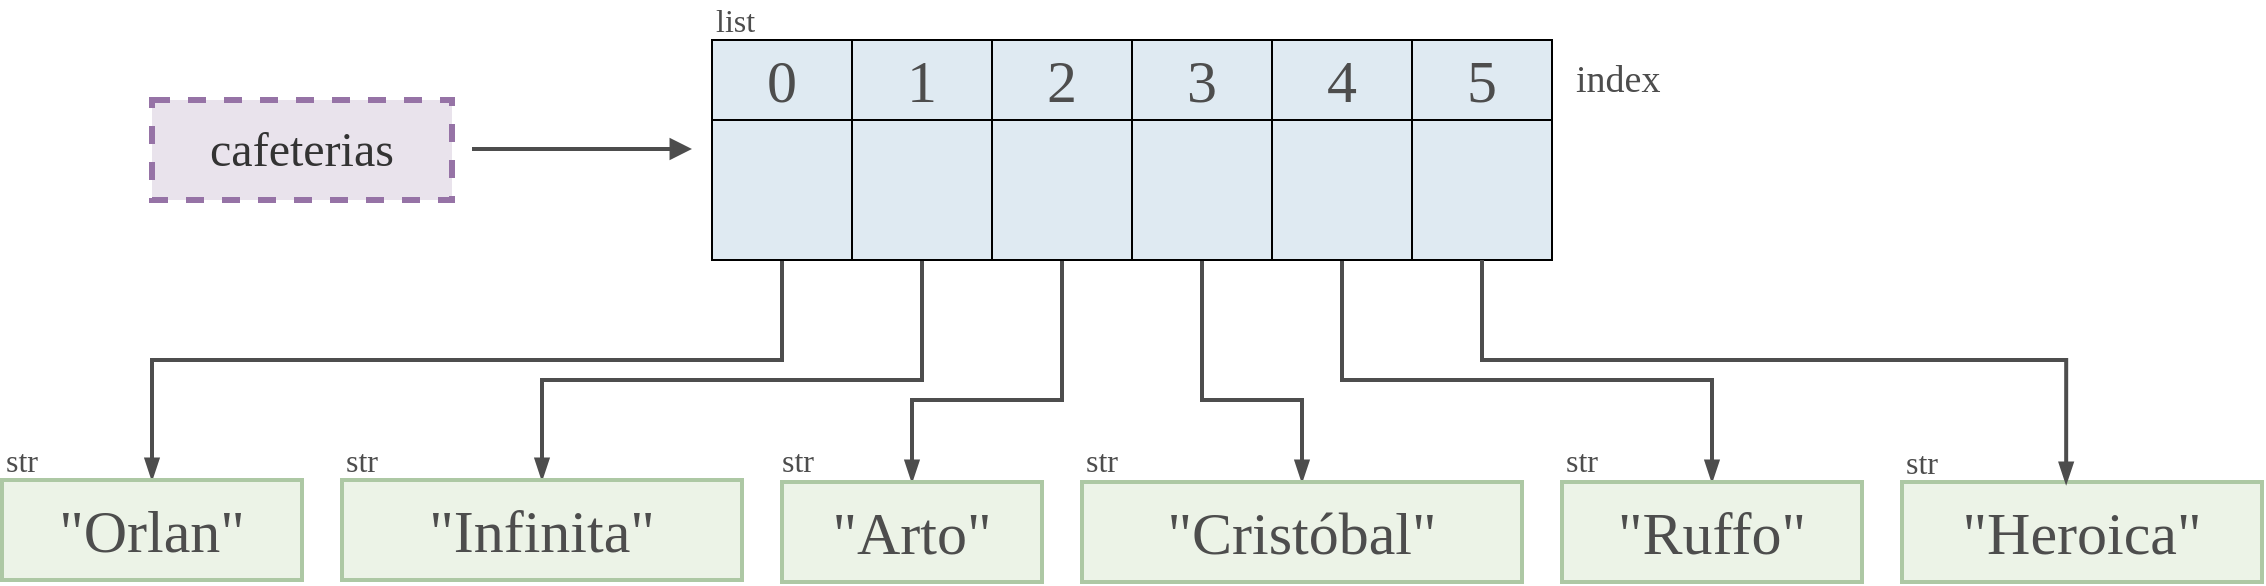 <mxfile version="27.0.2">
  <diagram id="CZdY7CtGrKhzmkFzMvzD" name="Page-1">
    <mxGraphModel dx="1661" dy="973" grid="1" gridSize="10" guides="1" tooltips="1" connect="1" arrows="1" fold="1" page="1" pageScale="1" pageWidth="850" pageHeight="1100" math="0" shadow="0">
      <root>
        <mxCell id="0" />
        <mxCell id="1" parent="0" />
        <mxCell id="XHv80rR2euIG-9aC34go-79" style="edgeStyle=orthogonalEdgeStyle;rounded=0;orthogonalLoop=1;jettySize=auto;html=1;exitX=0.5;exitY=1;exitDx=0;exitDy=0;entryX=0.5;entryY=0;entryDx=0;entryDy=0;strokeWidth=2;strokeColor=#4D4D4D;endArrow=blockThin;endFill=1;" edge="1" parent="1" source="XHv80rR2euIG-9aC34go-67" target="XHv80rR2euIG-9aC34go-73">
          <mxGeometry relative="1" as="geometry">
            <Array as="points">
              <mxPoint x="650" y="500" />
              <mxPoint x="335" y="500" />
            </Array>
          </mxGeometry>
        </mxCell>
        <mxCell id="XHv80rR2euIG-9aC34go-67" value="" style="rounded=0;whiteSpace=wrap;html=1;strokeWidth=1;fillColor=#DFEAF2;" vertex="1" parent="1">
          <mxGeometry x="615" y="380" width="70" height="70" as="geometry" />
        </mxCell>
        <mxCell id="XHv80rR2euIG-9aC34go-80" style="edgeStyle=orthogonalEdgeStyle;rounded=0;orthogonalLoop=1;jettySize=auto;html=1;exitX=0.5;exitY=1;exitDx=0;exitDy=0;entryX=0.5;entryY=0;entryDx=0;entryDy=0;strokeWidth=2;strokeColor=#4D4D4D;endArrow=blockThin;endFill=1;" edge="1" parent="1" source="XHv80rR2euIG-9aC34go-68" target="XHv80rR2euIG-9aC34go-74">
          <mxGeometry relative="1" as="geometry">
            <Array as="points">
              <mxPoint x="720" y="510" />
              <mxPoint x="530" y="510" />
            </Array>
          </mxGeometry>
        </mxCell>
        <mxCell id="XHv80rR2euIG-9aC34go-68" value="" style="rounded=0;whiteSpace=wrap;html=1;strokeWidth=1;fillColor=#DFEAF2;" vertex="1" parent="1">
          <mxGeometry x="685" y="380" width="70" height="70" as="geometry" />
        </mxCell>
        <mxCell id="XHv80rR2euIG-9aC34go-81" style="edgeStyle=orthogonalEdgeStyle;rounded=0;orthogonalLoop=1;jettySize=auto;html=1;exitX=0.5;exitY=1;exitDx=0;exitDy=0;strokeWidth=2;strokeColor=#4D4D4D;endArrow=blockThin;endFill=1;" edge="1" parent="1" source="XHv80rR2euIG-9aC34go-69" target="XHv80rR2euIG-9aC34go-75">
          <mxGeometry relative="1" as="geometry">
            <Array as="points">
              <mxPoint x="790" y="520" />
              <mxPoint x="715" y="520" />
            </Array>
          </mxGeometry>
        </mxCell>
        <mxCell id="XHv80rR2euIG-9aC34go-69" value="" style="rounded=0;whiteSpace=wrap;html=1;strokeWidth=1;fillColor=#DFEAF2;" vertex="1" parent="1">
          <mxGeometry x="755" y="380" width="70" height="70" as="geometry" />
        </mxCell>
        <mxCell id="XHv80rR2euIG-9aC34go-82" style="edgeStyle=orthogonalEdgeStyle;rounded=0;orthogonalLoop=1;jettySize=auto;html=1;exitX=0.5;exitY=1;exitDx=0;exitDy=0;entryX=0.5;entryY=0;entryDx=0;entryDy=0;strokeWidth=2;strokeColor=#4D4D4D;endArrow=blockThin;endFill=1;" edge="1" parent="1" source="XHv80rR2euIG-9aC34go-70" target="XHv80rR2euIG-9aC34go-76">
          <mxGeometry relative="1" as="geometry">
            <Array as="points">
              <mxPoint x="860" y="520" />
              <mxPoint x="910" y="520" />
            </Array>
          </mxGeometry>
        </mxCell>
        <mxCell id="XHv80rR2euIG-9aC34go-70" value="" style="rounded=0;whiteSpace=wrap;html=1;strokeWidth=1;fillColor=#DFEAF2;" vertex="1" parent="1">
          <mxGeometry x="825" y="380" width="70" height="70" as="geometry" />
        </mxCell>
        <mxCell id="XHv80rR2euIG-9aC34go-83" style="edgeStyle=orthogonalEdgeStyle;rounded=0;orthogonalLoop=1;jettySize=auto;html=1;exitX=0.5;exitY=1;exitDx=0;exitDy=0;strokeWidth=2;strokeColor=#4D4D4D;endArrow=blockThin;endFill=1;" edge="1" parent="1" source="XHv80rR2euIG-9aC34go-71" target="XHv80rR2euIG-9aC34go-77">
          <mxGeometry relative="1" as="geometry">
            <Array as="points">
              <mxPoint x="930" y="510" />
              <mxPoint x="1115" y="510" />
            </Array>
          </mxGeometry>
        </mxCell>
        <mxCell id="XHv80rR2euIG-9aC34go-71" value="" style="rounded=0;whiteSpace=wrap;html=1;strokeWidth=1;fillColor=#DFEAF2;" vertex="1" parent="1">
          <mxGeometry x="895" y="380" width="70" height="70" as="geometry" />
        </mxCell>
        <mxCell id="XHv80rR2euIG-9aC34go-72" value="" style="rounded=0;whiteSpace=wrap;html=1;strokeWidth=1;fillColor=#DFEAF2;" vertex="1" parent="1">
          <mxGeometry x="965" y="380" width="70" height="70" as="geometry" />
        </mxCell>
        <mxCell id="XHv80rR2euIG-9aC34go-73" value="&lt;font style=&quot;font-size: 30px; color: rgb(77, 77, 77);&quot; face=&quot;Cascadia Code&quot;&gt;&quot;Orlan&quot;&lt;/font&gt;" style="text;html=1;align=center;verticalAlign=middle;whiteSpace=wrap;rounded=0;fillColor=#ECF3E7;strokeColor=#ADC8A4;strokeWidth=2;" vertex="1" parent="1">
          <mxGeometry x="260" y="560" width="150" height="50" as="geometry" />
        </mxCell>
        <mxCell id="XHv80rR2euIG-9aC34go-74" value="&lt;span style=&quot;font-family: &amp;quot;Cascadia Code&amp;quot;; font-size: 30px;&quot;&gt;&lt;font style=&quot;color: rgb(77, 77, 77);&quot;&gt;&quot;Infinita&quot;&lt;/font&gt;&lt;/span&gt;" style="text;html=1;align=center;verticalAlign=middle;whiteSpace=wrap;rounded=0;fillColor=#ECF3E7;strokeColor=#ADC8A4;strokeWidth=2;container=0;" vertex="1" parent="1">
          <mxGeometry x="430" y="560" width="200" height="50" as="geometry" />
        </mxCell>
        <mxCell id="XHv80rR2euIG-9aC34go-75" value="&lt;span style=&quot;font-family: &amp;quot;Cascadia Code&amp;quot;; font-size: 30px;&quot;&gt;&lt;font style=&quot;color: rgb(77, 77, 77);&quot;&gt;&quot;Arto&quot;&lt;/font&gt;&lt;/span&gt;" style="text;html=1;align=center;verticalAlign=middle;whiteSpace=wrap;rounded=0;fillColor=#ECF3E7;strokeColor=#ADC8A4;strokeWidth=2;container=0;" vertex="1" parent="1">
          <mxGeometry x="650" y="561" width="130" height="50" as="geometry" />
        </mxCell>
        <mxCell id="XHv80rR2euIG-9aC34go-76" value="&lt;span style=&quot;font-family: &amp;quot;Cascadia Code&amp;quot;; font-size: 30px;&quot;&gt;&lt;font style=&quot;color: rgb(77, 77, 77);&quot;&gt;&quot;Cristóbal&quot;&lt;/font&gt;&lt;/span&gt;" style="text;html=1;align=center;verticalAlign=middle;whiteSpace=wrap;rounded=0;fillColor=#ECF3E7;strokeColor=#ADC8A4;strokeWidth=2;" vertex="1" parent="1">
          <mxGeometry x="800" y="561" width="220" height="50" as="geometry" />
        </mxCell>
        <mxCell id="XHv80rR2euIG-9aC34go-77" value="&lt;span style=&quot;font-family: &amp;quot;Cascadia Code&amp;quot;; font-size: 30px;&quot;&gt;&lt;font style=&quot;color: rgb(77, 77, 77);&quot;&gt;&quot;Ruffo&quot;&lt;/font&gt;&lt;/span&gt;" style="text;html=1;align=center;verticalAlign=middle;whiteSpace=wrap;rounded=0;fillColor=#ECF3E7;strokeColor=#ADC8A4;strokeWidth=2;container=0;" vertex="1" parent="1">
          <mxGeometry x="1040" y="561" width="150" height="50" as="geometry" />
        </mxCell>
        <mxCell id="XHv80rR2euIG-9aC34go-78" value="&lt;span style=&quot;font-family: &amp;quot;Cascadia Code&amp;quot;; font-size: 30px;&quot;&gt;&lt;font style=&quot;color: rgb(77, 77, 77);&quot;&gt;&quot;Heroica&quot;&lt;/font&gt;&lt;/span&gt;" style="text;html=1;align=center;verticalAlign=middle;whiteSpace=wrap;rounded=0;fillColor=#ECF3E7;strokeColor=#ADC8A4;strokeWidth=2;container=0;" vertex="1" parent="1">
          <mxGeometry x="1210" y="561" width="180" height="50" as="geometry" />
        </mxCell>
        <mxCell id="XHv80rR2euIG-9aC34go-84" style="edgeStyle=orthogonalEdgeStyle;rounded=0;orthogonalLoop=1;jettySize=auto;html=1;exitX=0.5;exitY=1;exitDx=0;exitDy=0;entryX=0.456;entryY=0.02;entryDx=0;entryDy=0;entryPerimeter=0;strokeWidth=2;strokeColor=#4D4D4D;endArrow=blockThin;endFill=1;" edge="1" parent="1" source="XHv80rR2euIG-9aC34go-72" target="XHv80rR2euIG-9aC34go-78">
          <mxGeometry relative="1" as="geometry">
            <Array as="points">
              <mxPoint x="1000" y="500" />
              <mxPoint x="1292" y="500" />
            </Array>
          </mxGeometry>
        </mxCell>
        <mxCell id="XHv80rR2euIG-9aC34go-86" value="str" style="text;html=1;align=left;verticalAlign=middle;whiteSpace=wrap;rounded=0;fontSize=16;fontFamily=Cascadia Code;fontColor=#4D4D4D;" vertex="1" parent="1">
          <mxGeometry x="260" y="540" width="35" height="20" as="geometry" />
        </mxCell>
        <mxCell id="XHv80rR2euIG-9aC34go-87" value="str" style="text;html=1;align=left;verticalAlign=middle;whiteSpace=wrap;rounded=0;fontSize=16;fontFamily=Cascadia Code;fontColor=#4D4D4D;" vertex="1" parent="1">
          <mxGeometry x="430" y="540" width="35" height="20" as="geometry" />
        </mxCell>
        <mxCell id="XHv80rR2euIG-9aC34go-88" value="str" style="text;html=1;align=left;verticalAlign=middle;whiteSpace=wrap;rounded=0;fontSize=16;fontFamily=Cascadia Code;fontColor=#4D4D4D;" vertex="1" parent="1">
          <mxGeometry x="647.5" y="540" width="35" height="20" as="geometry" />
        </mxCell>
        <mxCell id="XHv80rR2euIG-9aC34go-89" value="str" style="text;html=1;align=left;verticalAlign=middle;whiteSpace=wrap;rounded=0;fontSize=16;fontFamily=Cascadia Code;fontColor=#4D4D4D;" vertex="1" parent="1">
          <mxGeometry x="800" y="540" width="35" height="20" as="geometry" />
        </mxCell>
        <mxCell id="XHv80rR2euIG-9aC34go-90" value="str" style="text;html=1;align=left;verticalAlign=middle;whiteSpace=wrap;rounded=0;fontSize=16;fontFamily=Cascadia Code;fontColor=#4D4D4D;" vertex="1" parent="1">
          <mxGeometry x="1040" y="540" width="35" height="20" as="geometry" />
        </mxCell>
        <mxCell id="XHv80rR2euIG-9aC34go-91" value="str" style="text;html=1;align=left;verticalAlign=middle;whiteSpace=wrap;rounded=0;fontSize=16;fontFamily=Cascadia Code;fontColor=#4D4D4D;" vertex="1" parent="1">
          <mxGeometry x="1210" y="541" width="35" height="20" as="geometry" />
        </mxCell>
        <mxCell id="XHv80rR2euIG-9aC34go-94" value="&lt;font face=&quot;Cascadia Code&quot; style=&quot;font-size: 30px; color: rgb(77, 77, 77);&quot;&gt;0&lt;/font&gt;" style="rounded=0;whiteSpace=wrap;html=1;strokeWidth=1;fillColor=#DFEAF2;" vertex="1" parent="1">
          <mxGeometry x="615" y="340" width="70" height="40" as="geometry" />
        </mxCell>
        <mxCell id="XHv80rR2euIG-9aC34go-97" value="&lt;font face=&quot;Cascadia Code&quot; style=&quot;font-size: 30px; color: rgb(77, 77, 77);&quot;&gt;1&lt;/font&gt;" style="rounded=0;whiteSpace=wrap;html=1;strokeWidth=1;fillColor=#DFEAF2;" vertex="1" parent="1">
          <mxGeometry x="685" y="340" width="70" height="40" as="geometry" />
        </mxCell>
        <mxCell id="XHv80rR2euIG-9aC34go-98" value="&lt;font face=&quot;Cascadia Code&quot; style=&quot;font-size: 30px; color: rgb(77, 77, 77);&quot;&gt;2&lt;/font&gt;" style="rounded=0;whiteSpace=wrap;html=1;strokeWidth=1;fillColor=#DFEAF2;" vertex="1" parent="1">
          <mxGeometry x="755" y="340" width="70" height="40" as="geometry" />
        </mxCell>
        <mxCell id="XHv80rR2euIG-9aC34go-99" value="&lt;font face=&quot;Cascadia Code&quot; style=&quot;font-size: 30px; color: rgb(77, 77, 77);&quot;&gt;3&lt;/font&gt;" style="rounded=0;whiteSpace=wrap;html=1;strokeWidth=1;fillColor=#DFEAF2;" vertex="1" parent="1">
          <mxGeometry x="825" y="340" width="70" height="40" as="geometry" />
        </mxCell>
        <mxCell id="XHv80rR2euIG-9aC34go-100" value="&lt;font face=&quot;Cascadia Code&quot; style=&quot;font-size: 30px; color: rgb(77, 77, 77);&quot;&gt;4&lt;/font&gt;" style="rounded=0;whiteSpace=wrap;html=1;strokeWidth=1;fillColor=#DFEAF2;" vertex="1" parent="1">
          <mxGeometry x="895" y="340" width="70" height="40" as="geometry" />
        </mxCell>
        <mxCell id="XHv80rR2euIG-9aC34go-101" value="&lt;font face=&quot;Cascadia Code&quot; style=&quot;font-size: 30px; color: rgb(77, 77, 77);&quot;&gt;5&lt;/font&gt;" style="rounded=0;whiteSpace=wrap;html=1;strokeWidth=1;fillColor=#DFEAF2;" vertex="1" parent="1">
          <mxGeometry x="965" y="340" width="70" height="40" as="geometry" />
        </mxCell>
        <mxCell id="XHv80rR2euIG-9aC34go-102" value="list" style="text;html=1;align=left;verticalAlign=middle;whiteSpace=wrap;rounded=0;fontSize=16;fontFamily=Cascadia Code;fontColor=#4D4D4D;container=0;" vertex="1" parent="1">
          <mxGeometry x="615" y="320" width="35" height="20" as="geometry" />
        </mxCell>
        <mxCell id="XHv80rR2euIG-9aC34go-103" value="&lt;font style=&quot;font-size: 19px;&quot;&gt;index&lt;/font&gt;" style="text;html=1;align=left;verticalAlign=middle;whiteSpace=wrap;rounded=0;fontSize=16;fontFamily=Cascadia Code;fontColor=#4D4D4D;container=0;" vertex="1" parent="1">
          <mxGeometry x="1045" y="350" width="50" height="20" as="geometry" />
        </mxCell>
        <mxCell id="XHv80rR2euIG-9aC34go-104" value="&lt;font style=&quot;font-size: 24px; color: rgb(51, 51, 51);&quot;&gt;cafeterias&lt;/font&gt;" style="rounded=0;whiteSpace=wrap;html=1;fontFamily=Cascadia Code;fontSource=https%3A%2F%2Ffonts.googleapis.com%2Fcss%3Ffamily%3DCascadia%2BCode;strokeColor=#9673a6;strokeWidth=3;fillColor=#E9E3EC;dashed=1;" vertex="1" parent="1">
          <mxGeometry x="335" y="370" width="150" height="50" as="geometry" />
        </mxCell>
        <mxCell id="XHv80rR2euIG-9aC34go-105" style="edgeStyle=orthogonalEdgeStyle;rounded=0;orthogonalLoop=1;jettySize=auto;html=1;strokeWidth=2;endArrow=block;endFill=1;strokeColor=#4D4D4D;" edge="1" parent="1">
          <mxGeometry relative="1" as="geometry">
            <mxPoint x="605" y="394.5" as="targetPoint" />
            <mxPoint x="495" y="394.5" as="sourcePoint" />
          </mxGeometry>
        </mxCell>
      </root>
    </mxGraphModel>
  </diagram>
</mxfile>
